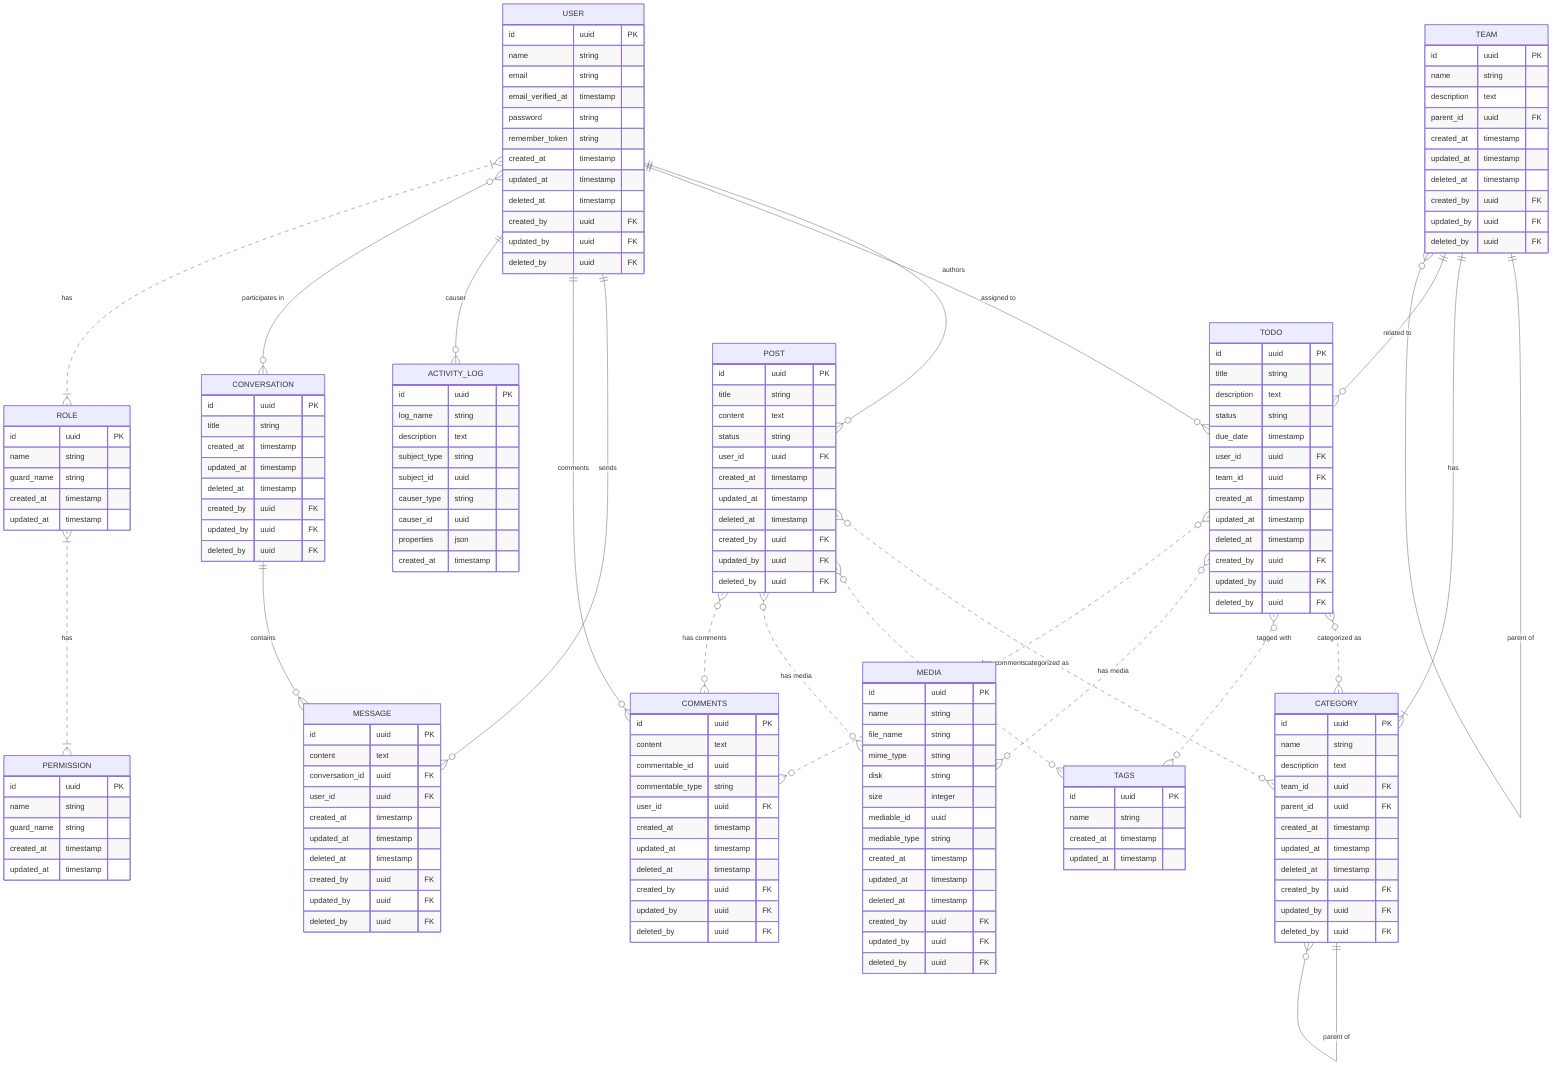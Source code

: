 %%{init: {'theme': 'default', 'themeVariables': { 'primaryColor': '#f5f5f5', 'primaryTextColor': '#333333', 'primaryBorderColor': '#cccccc', 'lineColor': '#666666', 'secondaryColor': '#f0f0f0', 'tertiaryColor': '#ffffff' }}}%%
erDiagram
    USER ||--o{ POST : "authors"
    USER ||--o{ TODO : "assigned to"
    USER ||--o{ MESSAGE : "sends"
    USER ||--o{ COMMENTS : "comments"
    USER ||--o{ ACTIVITY_LOG : "causer"
    USER }o--o{ CONVERSATION : "participates in"
    USER }|..|{ ROLE : "has"
    USER {
        id uuid PK
        name string
        email string
        email_verified_at timestamp
        password string
        remember_token string
        created_at timestamp
        updated_at timestamp
        deleted_at timestamp
        created_by uuid FK
        updated_by uuid FK
        deleted_by uuid FK
    }

    TEAM ||--o{ TEAM : "parent of"
    TEAM ||--|{ CATEGORY : "has"
    TEAM ||--o{ TODO : "related to"
    TEAM {
        id uuid PK
        name string
        description text
        parent_id uuid FK
        created_at timestamp
        updated_at timestamp
        deleted_at timestamp
        created_by uuid FK
        updated_by uuid FK
        deleted_by uuid FK
    }

    CATEGORY ||--o{ CATEGORY : "parent of"
    CATEGORY {
        id uuid PK
        name string
        description text
        team_id uuid FK
        parent_id uuid FK
        created_at timestamp
        updated_at timestamp
        deleted_at timestamp
        created_by uuid FK
        updated_by uuid FK
        deleted_by uuid FK
    }

    POST }o..o{ CATEGORY : "categorized as"
    POST }o..o{ TAGS : "tagged with"
    POST }o..o{ MEDIA : "has media"
    POST }o..o{ COMMENTS : "has comments"
    POST {
        id uuid PK
        title string
        content text
        status string
        user_id uuid FK
        created_at timestamp
        updated_at timestamp
        deleted_at timestamp
        created_by uuid FK
        updated_by uuid FK
        deleted_by uuid FK
    }

    TODO }o..o{ CATEGORY : "categorized as"
    TODO }o..o{ TAGS : "tagged with"
    TODO }o..o{ MEDIA : "has media"
    TODO }o..o{ COMMENTS : "has comments"
    TODO {
        id uuid PK
        title string
        description text
        status string
        due_date timestamp
        user_id uuid FK
        team_id uuid FK
        created_at timestamp
        updated_at timestamp
        deleted_at timestamp
        created_by uuid FK
        updated_by uuid FK
        deleted_by uuid FK
    }

    CONVERSATION ||--o{ MESSAGE : "contains"
    CONVERSATION {
        id uuid PK
        title string
        created_at timestamp
        updated_at timestamp
        deleted_at timestamp
        created_by uuid FK
        updated_by uuid FK
        deleted_by uuid FK
    }

    MESSAGE {
        id uuid PK
        content text
        conversation_id uuid FK
        user_id uuid FK
        created_at timestamp
        updated_at timestamp
        deleted_at timestamp
        created_by uuid FK
        updated_by uuid FK
        deleted_by uuid FK
    }

    COMMENTS {
        id uuid PK
        content text
        commentable_id uuid
        commentable_type string
        user_id uuid FK
        created_at timestamp
        updated_at timestamp
        deleted_at timestamp
        created_by uuid FK
        updated_by uuid FK
        deleted_by uuid FK
    }

    ROLE }|..|{ PERMISSION : "has"
    ROLE {
        id uuid PK
        name string
        guard_name string
        created_at timestamp
        updated_at timestamp
    }

    PERMISSION {
        id uuid PK
        name string
        guard_name string
        created_at timestamp
        updated_at timestamp
    }

    TAGS {
        id uuid PK
        name string
        created_at timestamp
        updated_at timestamp
    }

    MEDIA {
        id uuid PK
        name string
        file_name string
        mime_type string
        disk string
        size integer
        mediable_id uuid
        mediable_type string
        created_at timestamp
        updated_at timestamp
        deleted_at timestamp
        created_by uuid FK
        updated_by uuid FK
        deleted_by uuid FK
    }

    ACTIVITY_LOG {
        id uuid PK
        log_name string
        description text
        subject_type string
        subject_id uuid
        causer_type string
        causer_id uuid
        properties json
        created_at timestamp
    }
